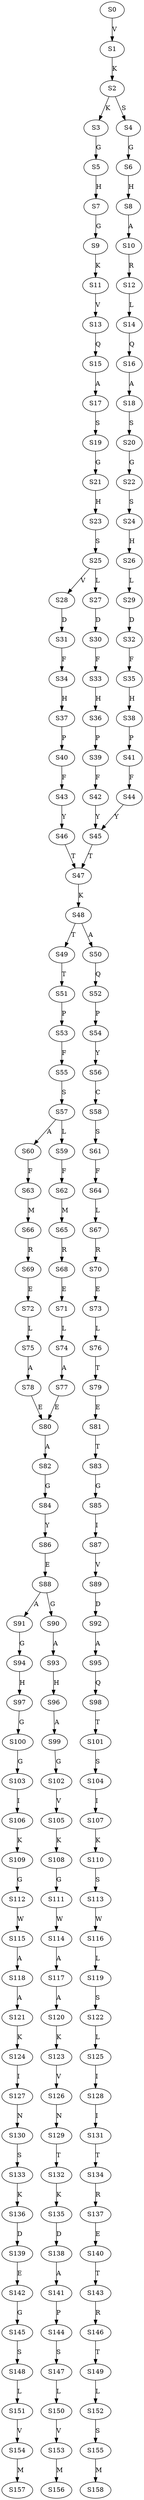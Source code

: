 strict digraph  {
	S0 -> S1 [ label = V ];
	S1 -> S2 [ label = K ];
	S2 -> S3 [ label = K ];
	S2 -> S4 [ label = S ];
	S3 -> S5 [ label = G ];
	S4 -> S6 [ label = G ];
	S5 -> S7 [ label = H ];
	S6 -> S8 [ label = H ];
	S7 -> S9 [ label = G ];
	S8 -> S10 [ label = A ];
	S9 -> S11 [ label = K ];
	S10 -> S12 [ label = R ];
	S11 -> S13 [ label = V ];
	S12 -> S14 [ label = L ];
	S13 -> S15 [ label = Q ];
	S14 -> S16 [ label = Q ];
	S15 -> S17 [ label = A ];
	S16 -> S18 [ label = A ];
	S17 -> S19 [ label = S ];
	S18 -> S20 [ label = S ];
	S19 -> S21 [ label = G ];
	S20 -> S22 [ label = G ];
	S21 -> S23 [ label = H ];
	S22 -> S24 [ label = S ];
	S23 -> S25 [ label = S ];
	S24 -> S26 [ label = H ];
	S25 -> S27 [ label = L ];
	S25 -> S28 [ label = V ];
	S26 -> S29 [ label = L ];
	S27 -> S30 [ label = D ];
	S28 -> S31 [ label = D ];
	S29 -> S32 [ label = D ];
	S30 -> S33 [ label = F ];
	S31 -> S34 [ label = F ];
	S32 -> S35 [ label = F ];
	S33 -> S36 [ label = H ];
	S34 -> S37 [ label = H ];
	S35 -> S38 [ label = H ];
	S36 -> S39 [ label = P ];
	S37 -> S40 [ label = P ];
	S38 -> S41 [ label = P ];
	S39 -> S42 [ label = F ];
	S40 -> S43 [ label = F ];
	S41 -> S44 [ label = F ];
	S42 -> S45 [ label = Y ];
	S43 -> S46 [ label = Y ];
	S44 -> S45 [ label = Y ];
	S45 -> S47 [ label = T ];
	S46 -> S47 [ label = T ];
	S47 -> S48 [ label = K ];
	S48 -> S49 [ label = T ];
	S48 -> S50 [ label = A ];
	S49 -> S51 [ label = T ];
	S50 -> S52 [ label = Q ];
	S51 -> S53 [ label = P ];
	S52 -> S54 [ label = P ];
	S53 -> S55 [ label = F ];
	S54 -> S56 [ label = Y ];
	S55 -> S57 [ label = S ];
	S56 -> S58 [ label = C ];
	S57 -> S59 [ label = L ];
	S57 -> S60 [ label = A ];
	S58 -> S61 [ label = S ];
	S59 -> S62 [ label = F ];
	S60 -> S63 [ label = F ];
	S61 -> S64 [ label = F ];
	S62 -> S65 [ label = M ];
	S63 -> S66 [ label = M ];
	S64 -> S67 [ label = L ];
	S65 -> S68 [ label = R ];
	S66 -> S69 [ label = R ];
	S67 -> S70 [ label = R ];
	S68 -> S71 [ label = E ];
	S69 -> S72 [ label = E ];
	S70 -> S73 [ label = E ];
	S71 -> S74 [ label = L ];
	S72 -> S75 [ label = L ];
	S73 -> S76 [ label = L ];
	S74 -> S77 [ label = A ];
	S75 -> S78 [ label = A ];
	S76 -> S79 [ label = T ];
	S77 -> S80 [ label = E ];
	S78 -> S80 [ label = E ];
	S79 -> S81 [ label = E ];
	S80 -> S82 [ label = A ];
	S81 -> S83 [ label = T ];
	S82 -> S84 [ label = G ];
	S83 -> S85 [ label = G ];
	S84 -> S86 [ label = Y ];
	S85 -> S87 [ label = I ];
	S86 -> S88 [ label = E ];
	S87 -> S89 [ label = V ];
	S88 -> S90 [ label = G ];
	S88 -> S91 [ label = A ];
	S89 -> S92 [ label = D ];
	S90 -> S93 [ label = A ];
	S91 -> S94 [ label = G ];
	S92 -> S95 [ label = A ];
	S93 -> S96 [ label = H ];
	S94 -> S97 [ label = H ];
	S95 -> S98 [ label = Q ];
	S96 -> S99 [ label = A ];
	S97 -> S100 [ label = G ];
	S98 -> S101 [ label = T ];
	S99 -> S102 [ label = G ];
	S100 -> S103 [ label = G ];
	S101 -> S104 [ label = S ];
	S102 -> S105 [ label = V ];
	S103 -> S106 [ label = I ];
	S104 -> S107 [ label = I ];
	S105 -> S108 [ label = K ];
	S106 -> S109 [ label = K ];
	S107 -> S110 [ label = K ];
	S108 -> S111 [ label = G ];
	S109 -> S112 [ label = G ];
	S110 -> S113 [ label = S ];
	S111 -> S114 [ label = W ];
	S112 -> S115 [ label = W ];
	S113 -> S116 [ label = W ];
	S114 -> S117 [ label = A ];
	S115 -> S118 [ label = A ];
	S116 -> S119 [ label = L ];
	S117 -> S120 [ label = A ];
	S118 -> S121 [ label = A ];
	S119 -> S122 [ label = S ];
	S120 -> S123 [ label = K ];
	S121 -> S124 [ label = K ];
	S122 -> S125 [ label = L ];
	S123 -> S126 [ label = V ];
	S124 -> S127 [ label = I ];
	S125 -> S128 [ label = I ];
	S126 -> S129 [ label = N ];
	S127 -> S130 [ label = N ];
	S128 -> S131 [ label = I ];
	S129 -> S132 [ label = T ];
	S130 -> S133 [ label = S ];
	S131 -> S134 [ label = T ];
	S132 -> S135 [ label = K ];
	S133 -> S136 [ label = K ];
	S134 -> S137 [ label = R ];
	S135 -> S138 [ label = D ];
	S136 -> S139 [ label = D ];
	S137 -> S140 [ label = E ];
	S138 -> S141 [ label = A ];
	S139 -> S142 [ label = E ];
	S140 -> S143 [ label = T ];
	S141 -> S144 [ label = P ];
	S142 -> S145 [ label = G ];
	S143 -> S146 [ label = R ];
	S144 -> S147 [ label = S ];
	S145 -> S148 [ label = S ];
	S146 -> S149 [ label = T ];
	S147 -> S150 [ label = L ];
	S148 -> S151 [ label = L ];
	S149 -> S152 [ label = L ];
	S150 -> S153 [ label = V ];
	S151 -> S154 [ label = V ];
	S152 -> S155 [ label = S ];
	S153 -> S156 [ label = M ];
	S154 -> S157 [ label = M ];
	S155 -> S158 [ label = M ];
}
